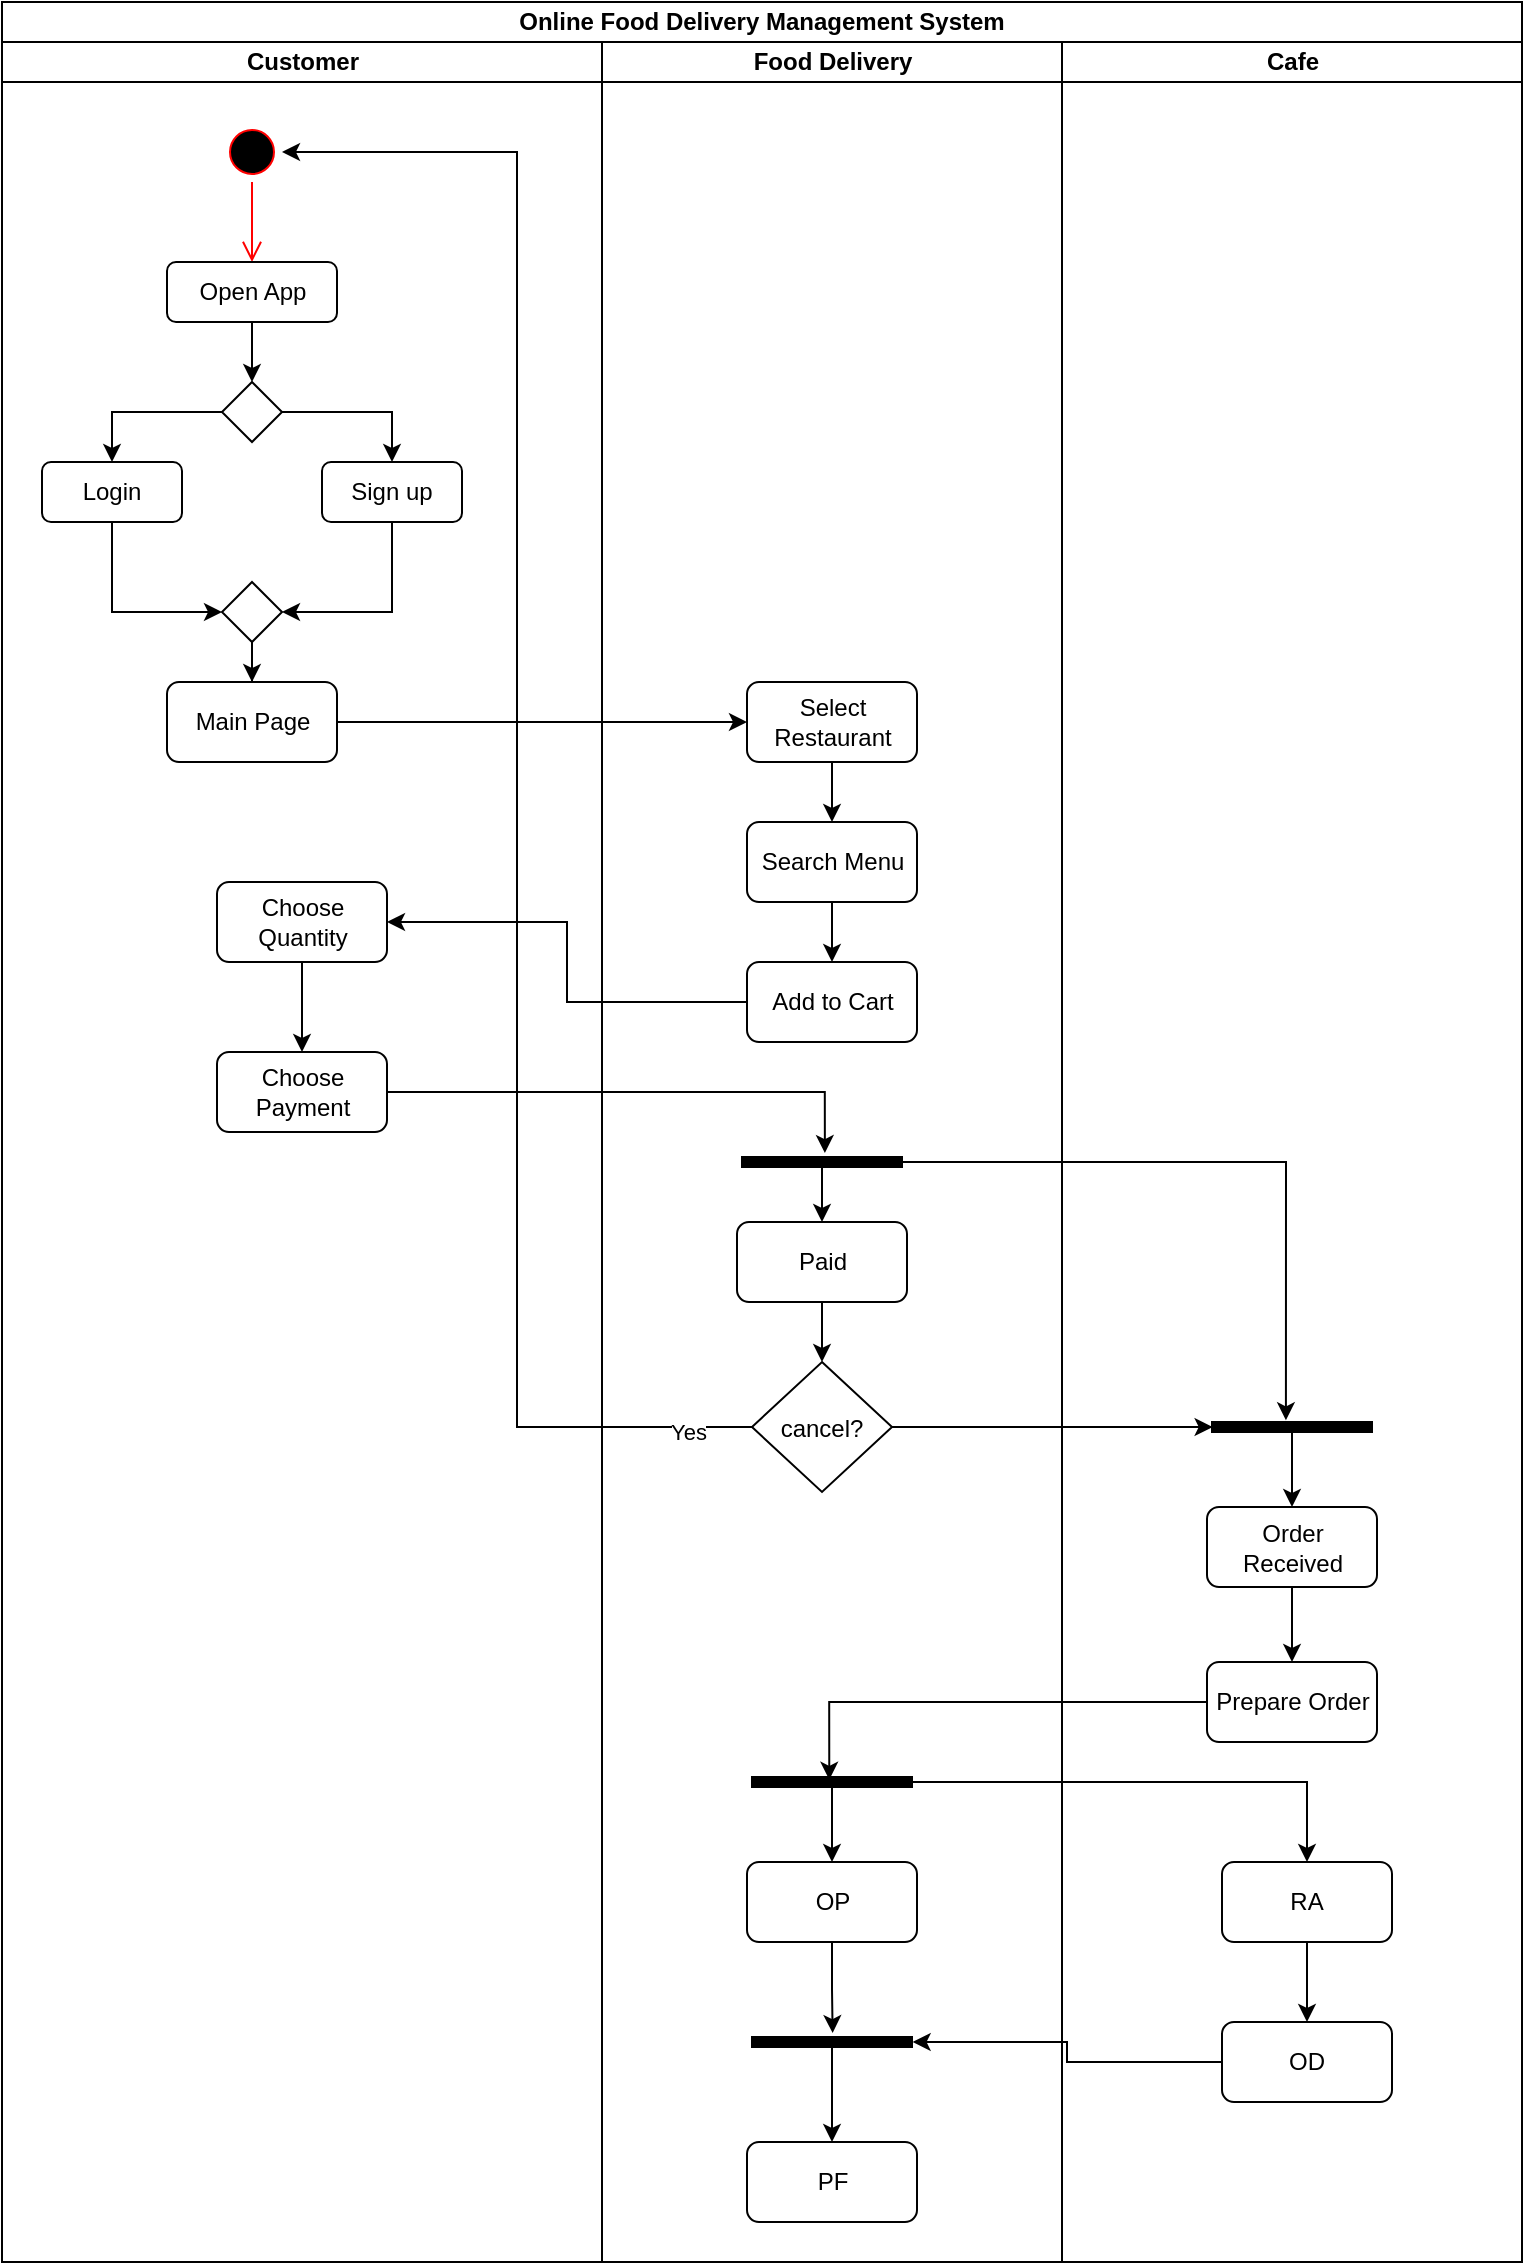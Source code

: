 <mxfile version="26.1.1">
  <diagram name="Page-1" id="vR_6nSwSQh1pMmyD3Sx2">
    <mxGraphModel dx="1608" dy="910" grid="1" gridSize="10" guides="1" tooltips="1" connect="1" arrows="1" fold="1" page="1" pageScale="1" pageWidth="827" pageHeight="1169" math="0" shadow="0">
      <root>
        <mxCell id="0" />
        <mxCell id="1" parent="0" />
        <mxCell id="DOHgnXlRbuJ8W4uqjuyC-1" value="Online Food Delivery Management System" style="swimlane;html=1;childLayout=stackLayout;resizeParent=1;resizeParentMax=0;startSize=20;whiteSpace=wrap;" parent="1" vertex="1">
          <mxGeometry x="30" y="20" width="760" height="1130" as="geometry" />
        </mxCell>
        <mxCell id="6epUjfTnhsOsYdnI9A2i-15" style="edgeStyle=orthogonalEdgeStyle;rounded=0;orthogonalLoop=1;jettySize=auto;html=1;entryX=1.389;entryY=0.518;entryDx=0;entryDy=0;entryPerimeter=0;" edge="1" parent="DOHgnXlRbuJ8W4uqjuyC-1" source="6epUjfTnhsOsYdnI9A2i-13" target="6epUjfTnhsOsYdnI9A2i-14">
          <mxGeometry relative="1" as="geometry" />
        </mxCell>
        <mxCell id="6epUjfTnhsOsYdnI9A2i-17" style="edgeStyle=orthogonalEdgeStyle;rounded=0;orthogonalLoop=1;jettySize=auto;html=1;entryX=1;entryY=0.5;entryDx=0;entryDy=0;exitX=0;exitY=0.5;exitDx=0;exitDy=0;" edge="1" parent="DOHgnXlRbuJ8W4uqjuyC-1" source="6epUjfTnhsOsYdnI9A2i-22" target="6epUjfTnhsOsYdnI9A2i-1">
          <mxGeometry relative="1" as="geometry">
            <mxPoint x="390" y="840" as="sourcePoint" />
          </mxGeometry>
        </mxCell>
        <mxCell id="6epUjfTnhsOsYdnI9A2i-62" value="Yes" style="edgeLabel;html=1;align=center;verticalAlign=middle;resizable=0;points=[];" vertex="1" connectable="0" parent="6epUjfTnhsOsYdnI9A2i-17">
          <mxGeometry x="-0.927" y="2" relative="1" as="geometry">
            <mxPoint as="offset" />
          </mxGeometry>
        </mxCell>
        <mxCell id="6epUjfTnhsOsYdnI9A2i-20" style="edgeStyle=orthogonalEdgeStyle;rounded=0;orthogonalLoop=1;jettySize=auto;html=1;entryX=1.167;entryY=0.462;entryDx=0;entryDy=0;entryPerimeter=0;" edge="1" parent="DOHgnXlRbuJ8W4uqjuyC-1" source="6epUjfTnhsOsYdnI9A2i-14" target="6epUjfTnhsOsYdnI9A2i-21">
          <mxGeometry relative="1" as="geometry">
            <mxPoint x="640" y="740" as="targetPoint" />
          </mxGeometry>
        </mxCell>
        <mxCell id="6epUjfTnhsOsYdnI9A2i-28" style="edgeStyle=orthogonalEdgeStyle;rounded=0;orthogonalLoop=1;jettySize=auto;html=1;entryX=0.722;entryY=0.483;entryDx=0;entryDy=0;entryPerimeter=0;" edge="1" parent="DOHgnXlRbuJ8W4uqjuyC-1" source="6epUjfTnhsOsYdnI9A2i-26" target="6epUjfTnhsOsYdnI9A2i-27">
          <mxGeometry relative="1" as="geometry" />
        </mxCell>
        <mxCell id="6epUjfTnhsOsYdnI9A2i-30" style="edgeStyle=orthogonalEdgeStyle;rounded=0;orthogonalLoop=1;jettySize=auto;html=1;entryX=0.5;entryY=0;entryDx=0;entryDy=0;" edge="1" parent="DOHgnXlRbuJ8W4uqjuyC-1" source="6epUjfTnhsOsYdnI9A2i-27" target="6epUjfTnhsOsYdnI9A2i-29">
          <mxGeometry relative="1" as="geometry" />
        </mxCell>
        <mxCell id="6epUjfTnhsOsYdnI9A2i-36" style="edgeStyle=orthogonalEdgeStyle;rounded=0;orthogonalLoop=1;jettySize=auto;html=1;entryX=0.5;entryY=1.004;entryDx=0;entryDy=0;entryPerimeter=0;" edge="1" parent="DOHgnXlRbuJ8W4uqjuyC-1" source="6epUjfTnhsOsYdnI9A2i-33" target="6epUjfTnhsOsYdnI9A2i-34">
          <mxGeometry relative="1" as="geometry" />
        </mxCell>
        <mxCell id="6epUjfTnhsOsYdnI9A2i-50" style="edgeStyle=orthogonalEdgeStyle;rounded=0;orthogonalLoop=1;jettySize=auto;html=1;" edge="1" parent="DOHgnXlRbuJ8W4uqjuyC-1" source="6epUjfTnhsOsYdnI9A2i-8" target="6epUjfTnhsOsYdnI9A2i-9">
          <mxGeometry relative="1" as="geometry" />
        </mxCell>
        <mxCell id="6epUjfTnhsOsYdnI9A2i-53" style="edgeStyle=orthogonalEdgeStyle;rounded=0;orthogonalLoop=1;jettySize=auto;html=1;" edge="1" parent="DOHgnXlRbuJ8W4uqjuyC-1" source="6epUjfTnhsOsYdnI9A2i-11" target="6epUjfTnhsOsYdnI9A2i-12">
          <mxGeometry relative="1" as="geometry" />
        </mxCell>
        <mxCell id="DOHgnXlRbuJ8W4uqjuyC-2" value="Customer" style="swimlane;html=1;startSize=20;" parent="DOHgnXlRbuJ8W4uqjuyC-1" vertex="1">
          <mxGeometry y="20" width="300" height="1110" as="geometry" />
        </mxCell>
        <mxCell id="6epUjfTnhsOsYdnI9A2i-1" value="" style="ellipse;html=1;shape=startState;fillColor=#000000;strokeColor=#ff0000;" vertex="1" parent="DOHgnXlRbuJ8W4uqjuyC-2">
          <mxGeometry x="110" y="40" width="30" height="30" as="geometry" />
        </mxCell>
        <mxCell id="6epUjfTnhsOsYdnI9A2i-2" value="" style="edgeStyle=orthogonalEdgeStyle;html=1;verticalAlign=bottom;endArrow=open;endSize=8;strokeColor=#ff0000;rounded=0;entryX=0.5;entryY=0;entryDx=0;entryDy=0;" edge="1" source="6epUjfTnhsOsYdnI9A2i-1" parent="DOHgnXlRbuJ8W4uqjuyC-2" target="6epUjfTnhsOsYdnI9A2i-3">
          <mxGeometry relative="1" as="geometry">
            <mxPoint x="125" y="110" as="targetPoint" />
          </mxGeometry>
        </mxCell>
        <mxCell id="6epUjfTnhsOsYdnI9A2i-44" style="edgeStyle=orthogonalEdgeStyle;rounded=0;orthogonalLoop=1;jettySize=auto;html=1;entryX=0.5;entryY=0;entryDx=0;entryDy=0;" edge="1" parent="DOHgnXlRbuJ8W4uqjuyC-2" source="6epUjfTnhsOsYdnI9A2i-3" target="6epUjfTnhsOsYdnI9A2i-4">
          <mxGeometry relative="1" as="geometry" />
        </mxCell>
        <mxCell id="6epUjfTnhsOsYdnI9A2i-3" value="Open App" style="rounded=1;whiteSpace=wrap;html=1;" vertex="1" parent="DOHgnXlRbuJ8W4uqjuyC-2">
          <mxGeometry x="82.5" y="110" width="85" height="30" as="geometry" />
        </mxCell>
        <mxCell id="6epUjfTnhsOsYdnI9A2i-45" style="edgeStyle=orthogonalEdgeStyle;rounded=0;orthogonalLoop=1;jettySize=auto;html=1;entryX=0.5;entryY=0;entryDx=0;entryDy=0;" edge="1" parent="DOHgnXlRbuJ8W4uqjuyC-2" source="6epUjfTnhsOsYdnI9A2i-4" target="6epUjfTnhsOsYdnI9A2i-6">
          <mxGeometry relative="1" as="geometry" />
        </mxCell>
        <mxCell id="6epUjfTnhsOsYdnI9A2i-46" style="edgeStyle=orthogonalEdgeStyle;rounded=0;orthogonalLoop=1;jettySize=auto;html=1;entryX=0.5;entryY=0;entryDx=0;entryDy=0;" edge="1" parent="DOHgnXlRbuJ8W4uqjuyC-2" source="6epUjfTnhsOsYdnI9A2i-4" target="6epUjfTnhsOsYdnI9A2i-7">
          <mxGeometry relative="1" as="geometry" />
        </mxCell>
        <mxCell id="6epUjfTnhsOsYdnI9A2i-4" value="" style="rhombus;" vertex="1" parent="DOHgnXlRbuJ8W4uqjuyC-2">
          <mxGeometry x="110" y="170" width="30" height="30" as="geometry" />
        </mxCell>
        <mxCell id="6epUjfTnhsOsYdnI9A2i-49" style="edgeStyle=orthogonalEdgeStyle;rounded=0;orthogonalLoop=1;jettySize=auto;html=1;" edge="1" parent="DOHgnXlRbuJ8W4uqjuyC-2" source="6epUjfTnhsOsYdnI9A2i-5" target="6epUjfTnhsOsYdnI9A2i-8">
          <mxGeometry relative="1" as="geometry" />
        </mxCell>
        <mxCell id="6epUjfTnhsOsYdnI9A2i-5" value="" style="rhombus;" vertex="1" parent="DOHgnXlRbuJ8W4uqjuyC-2">
          <mxGeometry x="110" y="270" width="30" height="30" as="geometry" />
        </mxCell>
        <mxCell id="6epUjfTnhsOsYdnI9A2i-48" style="edgeStyle=orthogonalEdgeStyle;rounded=0;orthogonalLoop=1;jettySize=auto;html=1;entryX=1;entryY=0.5;entryDx=0;entryDy=0;exitX=0.5;exitY=1;exitDx=0;exitDy=0;" edge="1" parent="DOHgnXlRbuJ8W4uqjuyC-2" source="6epUjfTnhsOsYdnI9A2i-7" target="6epUjfTnhsOsYdnI9A2i-5">
          <mxGeometry relative="1" as="geometry" />
        </mxCell>
        <mxCell id="6epUjfTnhsOsYdnI9A2i-7" value="Sign up" style="rounded=1;whiteSpace=wrap;html=1;" vertex="1" parent="DOHgnXlRbuJ8W4uqjuyC-2">
          <mxGeometry x="160" y="210" width="70" height="30" as="geometry" />
        </mxCell>
        <mxCell id="6epUjfTnhsOsYdnI9A2i-47" style="edgeStyle=orthogonalEdgeStyle;rounded=0;orthogonalLoop=1;jettySize=auto;html=1;entryX=0;entryY=0.5;entryDx=0;entryDy=0;exitX=0.5;exitY=1;exitDx=0;exitDy=0;" edge="1" parent="DOHgnXlRbuJ8W4uqjuyC-2" source="6epUjfTnhsOsYdnI9A2i-6" target="6epUjfTnhsOsYdnI9A2i-5">
          <mxGeometry relative="1" as="geometry" />
        </mxCell>
        <mxCell id="6epUjfTnhsOsYdnI9A2i-6" value="Login" style="rounded=1;whiteSpace=wrap;html=1;" vertex="1" parent="DOHgnXlRbuJ8W4uqjuyC-2">
          <mxGeometry x="20" y="210" width="70" height="30" as="geometry" />
        </mxCell>
        <mxCell id="6epUjfTnhsOsYdnI9A2i-8" value="Main Page" style="rounded=1;whiteSpace=wrap;html=1;" vertex="1" parent="DOHgnXlRbuJ8W4uqjuyC-2">
          <mxGeometry x="82.5" y="320" width="85" height="40" as="geometry" />
        </mxCell>
        <mxCell id="6epUjfTnhsOsYdnI9A2i-54" style="edgeStyle=orthogonalEdgeStyle;rounded=0;orthogonalLoop=1;jettySize=auto;html=1;" edge="1" parent="DOHgnXlRbuJ8W4uqjuyC-2" source="6epUjfTnhsOsYdnI9A2i-12" target="6epUjfTnhsOsYdnI9A2i-13">
          <mxGeometry relative="1" as="geometry" />
        </mxCell>
        <mxCell id="6epUjfTnhsOsYdnI9A2i-12" value="Choose Quantity" style="rounded=1;whiteSpace=wrap;html=1;" vertex="1" parent="DOHgnXlRbuJ8W4uqjuyC-2">
          <mxGeometry x="107.5" y="420" width="85" height="40" as="geometry" />
        </mxCell>
        <mxCell id="6epUjfTnhsOsYdnI9A2i-13" value="Choose Payment" style="rounded=1;whiteSpace=wrap;html=1;" vertex="1" parent="DOHgnXlRbuJ8W4uqjuyC-2">
          <mxGeometry x="107.5" y="505" width="85" height="40" as="geometry" />
        </mxCell>
        <mxCell id="DOHgnXlRbuJ8W4uqjuyC-3" value="Food Delivery" style="swimlane;html=1;startSize=20;" parent="DOHgnXlRbuJ8W4uqjuyC-1" vertex="1">
          <mxGeometry x="300" y="20" width="230" height="1110" as="geometry" />
        </mxCell>
        <mxCell id="6epUjfTnhsOsYdnI9A2i-51" style="edgeStyle=orthogonalEdgeStyle;rounded=0;orthogonalLoop=1;jettySize=auto;html=1;entryX=0.5;entryY=0;entryDx=0;entryDy=0;" edge="1" parent="DOHgnXlRbuJ8W4uqjuyC-3" source="6epUjfTnhsOsYdnI9A2i-9" target="6epUjfTnhsOsYdnI9A2i-10">
          <mxGeometry relative="1" as="geometry" />
        </mxCell>
        <mxCell id="6epUjfTnhsOsYdnI9A2i-9" value="Select Restaurant" style="rounded=1;whiteSpace=wrap;html=1;" vertex="1" parent="DOHgnXlRbuJ8W4uqjuyC-3">
          <mxGeometry x="72.5" y="320" width="85" height="40" as="geometry" />
        </mxCell>
        <mxCell id="6epUjfTnhsOsYdnI9A2i-52" style="edgeStyle=orthogonalEdgeStyle;rounded=0;orthogonalLoop=1;jettySize=auto;html=1;entryX=0.5;entryY=0;entryDx=0;entryDy=0;" edge="1" parent="DOHgnXlRbuJ8W4uqjuyC-3" source="6epUjfTnhsOsYdnI9A2i-10" target="6epUjfTnhsOsYdnI9A2i-11">
          <mxGeometry relative="1" as="geometry" />
        </mxCell>
        <mxCell id="6epUjfTnhsOsYdnI9A2i-10" value="Search Menu" style="rounded=1;whiteSpace=wrap;html=1;" vertex="1" parent="DOHgnXlRbuJ8W4uqjuyC-3">
          <mxGeometry x="72.5" y="390" width="85" height="40" as="geometry" />
        </mxCell>
        <mxCell id="6epUjfTnhsOsYdnI9A2i-11" value="Add to Cart" style="rounded=1;whiteSpace=wrap;html=1;" vertex="1" parent="DOHgnXlRbuJ8W4uqjuyC-3">
          <mxGeometry x="72.5" y="460" width="85" height="40" as="geometry" />
        </mxCell>
        <mxCell id="6epUjfTnhsOsYdnI9A2i-19" style="edgeStyle=orthogonalEdgeStyle;rounded=0;orthogonalLoop=1;jettySize=auto;html=1;entryX=0.5;entryY=0;entryDx=0;entryDy=0;" edge="1" parent="DOHgnXlRbuJ8W4uqjuyC-3" source="6epUjfTnhsOsYdnI9A2i-14" target="6epUjfTnhsOsYdnI9A2i-16">
          <mxGeometry relative="1" as="geometry" />
        </mxCell>
        <mxCell id="6epUjfTnhsOsYdnI9A2i-14" value="" style="html=1;points=[];perimeter=orthogonalPerimeter;fillColor=strokeColor;rotation=-90;" vertex="1" parent="DOHgnXlRbuJ8W4uqjuyC-3">
          <mxGeometry x="107.5" y="520" width="5" height="80" as="geometry" />
        </mxCell>
        <mxCell id="6epUjfTnhsOsYdnI9A2i-56" style="edgeStyle=orthogonalEdgeStyle;rounded=0;orthogonalLoop=1;jettySize=auto;html=1;entryX=0.5;entryY=0;entryDx=0;entryDy=0;" edge="1" parent="DOHgnXlRbuJ8W4uqjuyC-3" source="6epUjfTnhsOsYdnI9A2i-16" target="6epUjfTnhsOsYdnI9A2i-22">
          <mxGeometry relative="1" as="geometry" />
        </mxCell>
        <mxCell id="6epUjfTnhsOsYdnI9A2i-16" value="Paid" style="rounded=1;whiteSpace=wrap;html=1;" vertex="1" parent="DOHgnXlRbuJ8W4uqjuyC-3">
          <mxGeometry x="67.5" y="590" width="85" height="40" as="geometry" />
        </mxCell>
        <mxCell id="6epUjfTnhsOsYdnI9A2i-22" value="cancel?" style="rhombus;" vertex="1" parent="DOHgnXlRbuJ8W4uqjuyC-3">
          <mxGeometry x="75" y="660" width="70" height="65" as="geometry" />
        </mxCell>
        <mxCell id="6epUjfTnhsOsYdnI9A2i-32" style="edgeStyle=orthogonalEdgeStyle;rounded=0;orthogonalLoop=1;jettySize=auto;html=1;" edge="1" parent="DOHgnXlRbuJ8W4uqjuyC-3" source="6epUjfTnhsOsYdnI9A2i-27" target="6epUjfTnhsOsYdnI9A2i-31">
          <mxGeometry relative="1" as="geometry" />
        </mxCell>
        <mxCell id="6epUjfTnhsOsYdnI9A2i-27" value="" style="html=1;points=[];perimeter=orthogonalPerimeter;fillColor=strokeColor;rotation=-90;" vertex="1" parent="DOHgnXlRbuJ8W4uqjuyC-3">
          <mxGeometry x="112.5" y="830" width="5" height="80" as="geometry" />
        </mxCell>
        <mxCell id="6epUjfTnhsOsYdnI9A2i-31" value="OP" style="rounded=1;whiteSpace=wrap;html=1;" vertex="1" parent="DOHgnXlRbuJ8W4uqjuyC-3">
          <mxGeometry x="72.5" y="910" width="85" height="40" as="geometry" />
        </mxCell>
        <mxCell id="6epUjfTnhsOsYdnI9A2i-42" style="edgeStyle=orthogonalEdgeStyle;rounded=0;orthogonalLoop=1;jettySize=auto;html=1;" edge="1" parent="DOHgnXlRbuJ8W4uqjuyC-3" source="6epUjfTnhsOsYdnI9A2i-34" target="6epUjfTnhsOsYdnI9A2i-35">
          <mxGeometry relative="1" as="geometry" />
        </mxCell>
        <mxCell id="6epUjfTnhsOsYdnI9A2i-34" value="" style="html=1;points=[];perimeter=orthogonalPerimeter;fillColor=strokeColor;rotation=-90;" vertex="1" parent="DOHgnXlRbuJ8W4uqjuyC-3">
          <mxGeometry x="112.5" y="960" width="5" height="80" as="geometry" />
        </mxCell>
        <mxCell id="6epUjfTnhsOsYdnI9A2i-35" value="PF" style="rounded=1;whiteSpace=wrap;html=1;" vertex="1" parent="DOHgnXlRbuJ8W4uqjuyC-3">
          <mxGeometry x="72.5" y="1050" width="85" height="40" as="geometry" />
        </mxCell>
        <mxCell id="6epUjfTnhsOsYdnI9A2i-41" style="edgeStyle=orthogonalEdgeStyle;rounded=0;orthogonalLoop=1;jettySize=auto;html=1;entryX=1.389;entryY=0.504;entryDx=0;entryDy=0;entryPerimeter=0;" edge="1" parent="DOHgnXlRbuJ8W4uqjuyC-3" source="6epUjfTnhsOsYdnI9A2i-31" target="6epUjfTnhsOsYdnI9A2i-34">
          <mxGeometry relative="1" as="geometry" />
        </mxCell>
        <mxCell id="DOHgnXlRbuJ8W4uqjuyC-4" value="Cafe" style="swimlane;html=1;startSize=20;" parent="DOHgnXlRbuJ8W4uqjuyC-1" vertex="1">
          <mxGeometry x="530" y="20" width="230" height="1110" as="geometry" />
        </mxCell>
        <mxCell id="6epUjfTnhsOsYdnI9A2i-61" style="edgeStyle=orthogonalEdgeStyle;rounded=0;orthogonalLoop=1;jettySize=auto;html=1;entryX=0.5;entryY=0;entryDx=0;entryDy=0;" edge="1" parent="DOHgnXlRbuJ8W4uqjuyC-4" source="6epUjfTnhsOsYdnI9A2i-18" target="6epUjfTnhsOsYdnI9A2i-26">
          <mxGeometry relative="1" as="geometry" />
        </mxCell>
        <mxCell id="6epUjfTnhsOsYdnI9A2i-18" value="Order Received" style="rounded=1;whiteSpace=wrap;html=1;" vertex="1" parent="DOHgnXlRbuJ8W4uqjuyC-4">
          <mxGeometry x="72.5" y="732.5" width="85" height="40" as="geometry" />
        </mxCell>
        <mxCell id="6epUjfTnhsOsYdnI9A2i-60" style="edgeStyle=orthogonalEdgeStyle;rounded=0;orthogonalLoop=1;jettySize=auto;html=1;entryX=0.5;entryY=0;entryDx=0;entryDy=0;" edge="1" parent="DOHgnXlRbuJ8W4uqjuyC-4" source="6epUjfTnhsOsYdnI9A2i-21" target="6epUjfTnhsOsYdnI9A2i-18">
          <mxGeometry relative="1" as="geometry" />
        </mxCell>
        <mxCell id="6epUjfTnhsOsYdnI9A2i-21" value="" style="html=1;points=[];perimeter=orthogonalPerimeter;fillColor=strokeColor;rotation=-90;" vertex="1" parent="DOHgnXlRbuJ8W4uqjuyC-4">
          <mxGeometry x="112.5" y="652.5" width="5" height="80" as="geometry" />
        </mxCell>
        <mxCell id="6epUjfTnhsOsYdnI9A2i-26" value="Prepare Order" style="rounded=1;whiteSpace=wrap;html=1;" vertex="1" parent="DOHgnXlRbuJ8W4uqjuyC-4">
          <mxGeometry x="72.5" y="810" width="85" height="40" as="geometry" />
        </mxCell>
        <mxCell id="6epUjfTnhsOsYdnI9A2i-43" style="edgeStyle=orthogonalEdgeStyle;rounded=0;orthogonalLoop=1;jettySize=auto;html=1;entryX=0.5;entryY=0;entryDx=0;entryDy=0;" edge="1" parent="DOHgnXlRbuJ8W4uqjuyC-4" source="6epUjfTnhsOsYdnI9A2i-29" target="6epUjfTnhsOsYdnI9A2i-33">
          <mxGeometry relative="1" as="geometry" />
        </mxCell>
        <mxCell id="6epUjfTnhsOsYdnI9A2i-29" value="RA" style="rounded=1;whiteSpace=wrap;html=1;" vertex="1" parent="DOHgnXlRbuJ8W4uqjuyC-4">
          <mxGeometry x="80" y="910" width="85" height="40" as="geometry" />
        </mxCell>
        <mxCell id="6epUjfTnhsOsYdnI9A2i-33" value="OD" style="rounded=1;whiteSpace=wrap;html=1;" vertex="1" parent="DOHgnXlRbuJ8W4uqjuyC-4">
          <mxGeometry x="80" y="990" width="85" height="40" as="geometry" />
        </mxCell>
        <mxCell id="6epUjfTnhsOsYdnI9A2i-59" style="edgeStyle=orthogonalEdgeStyle;rounded=0;orthogonalLoop=1;jettySize=auto;html=1;entryX=0.5;entryY=0.004;entryDx=0;entryDy=0;entryPerimeter=0;" edge="1" parent="DOHgnXlRbuJ8W4uqjuyC-1" source="6epUjfTnhsOsYdnI9A2i-22" target="6epUjfTnhsOsYdnI9A2i-21">
          <mxGeometry relative="1" as="geometry" />
        </mxCell>
      </root>
    </mxGraphModel>
  </diagram>
</mxfile>
